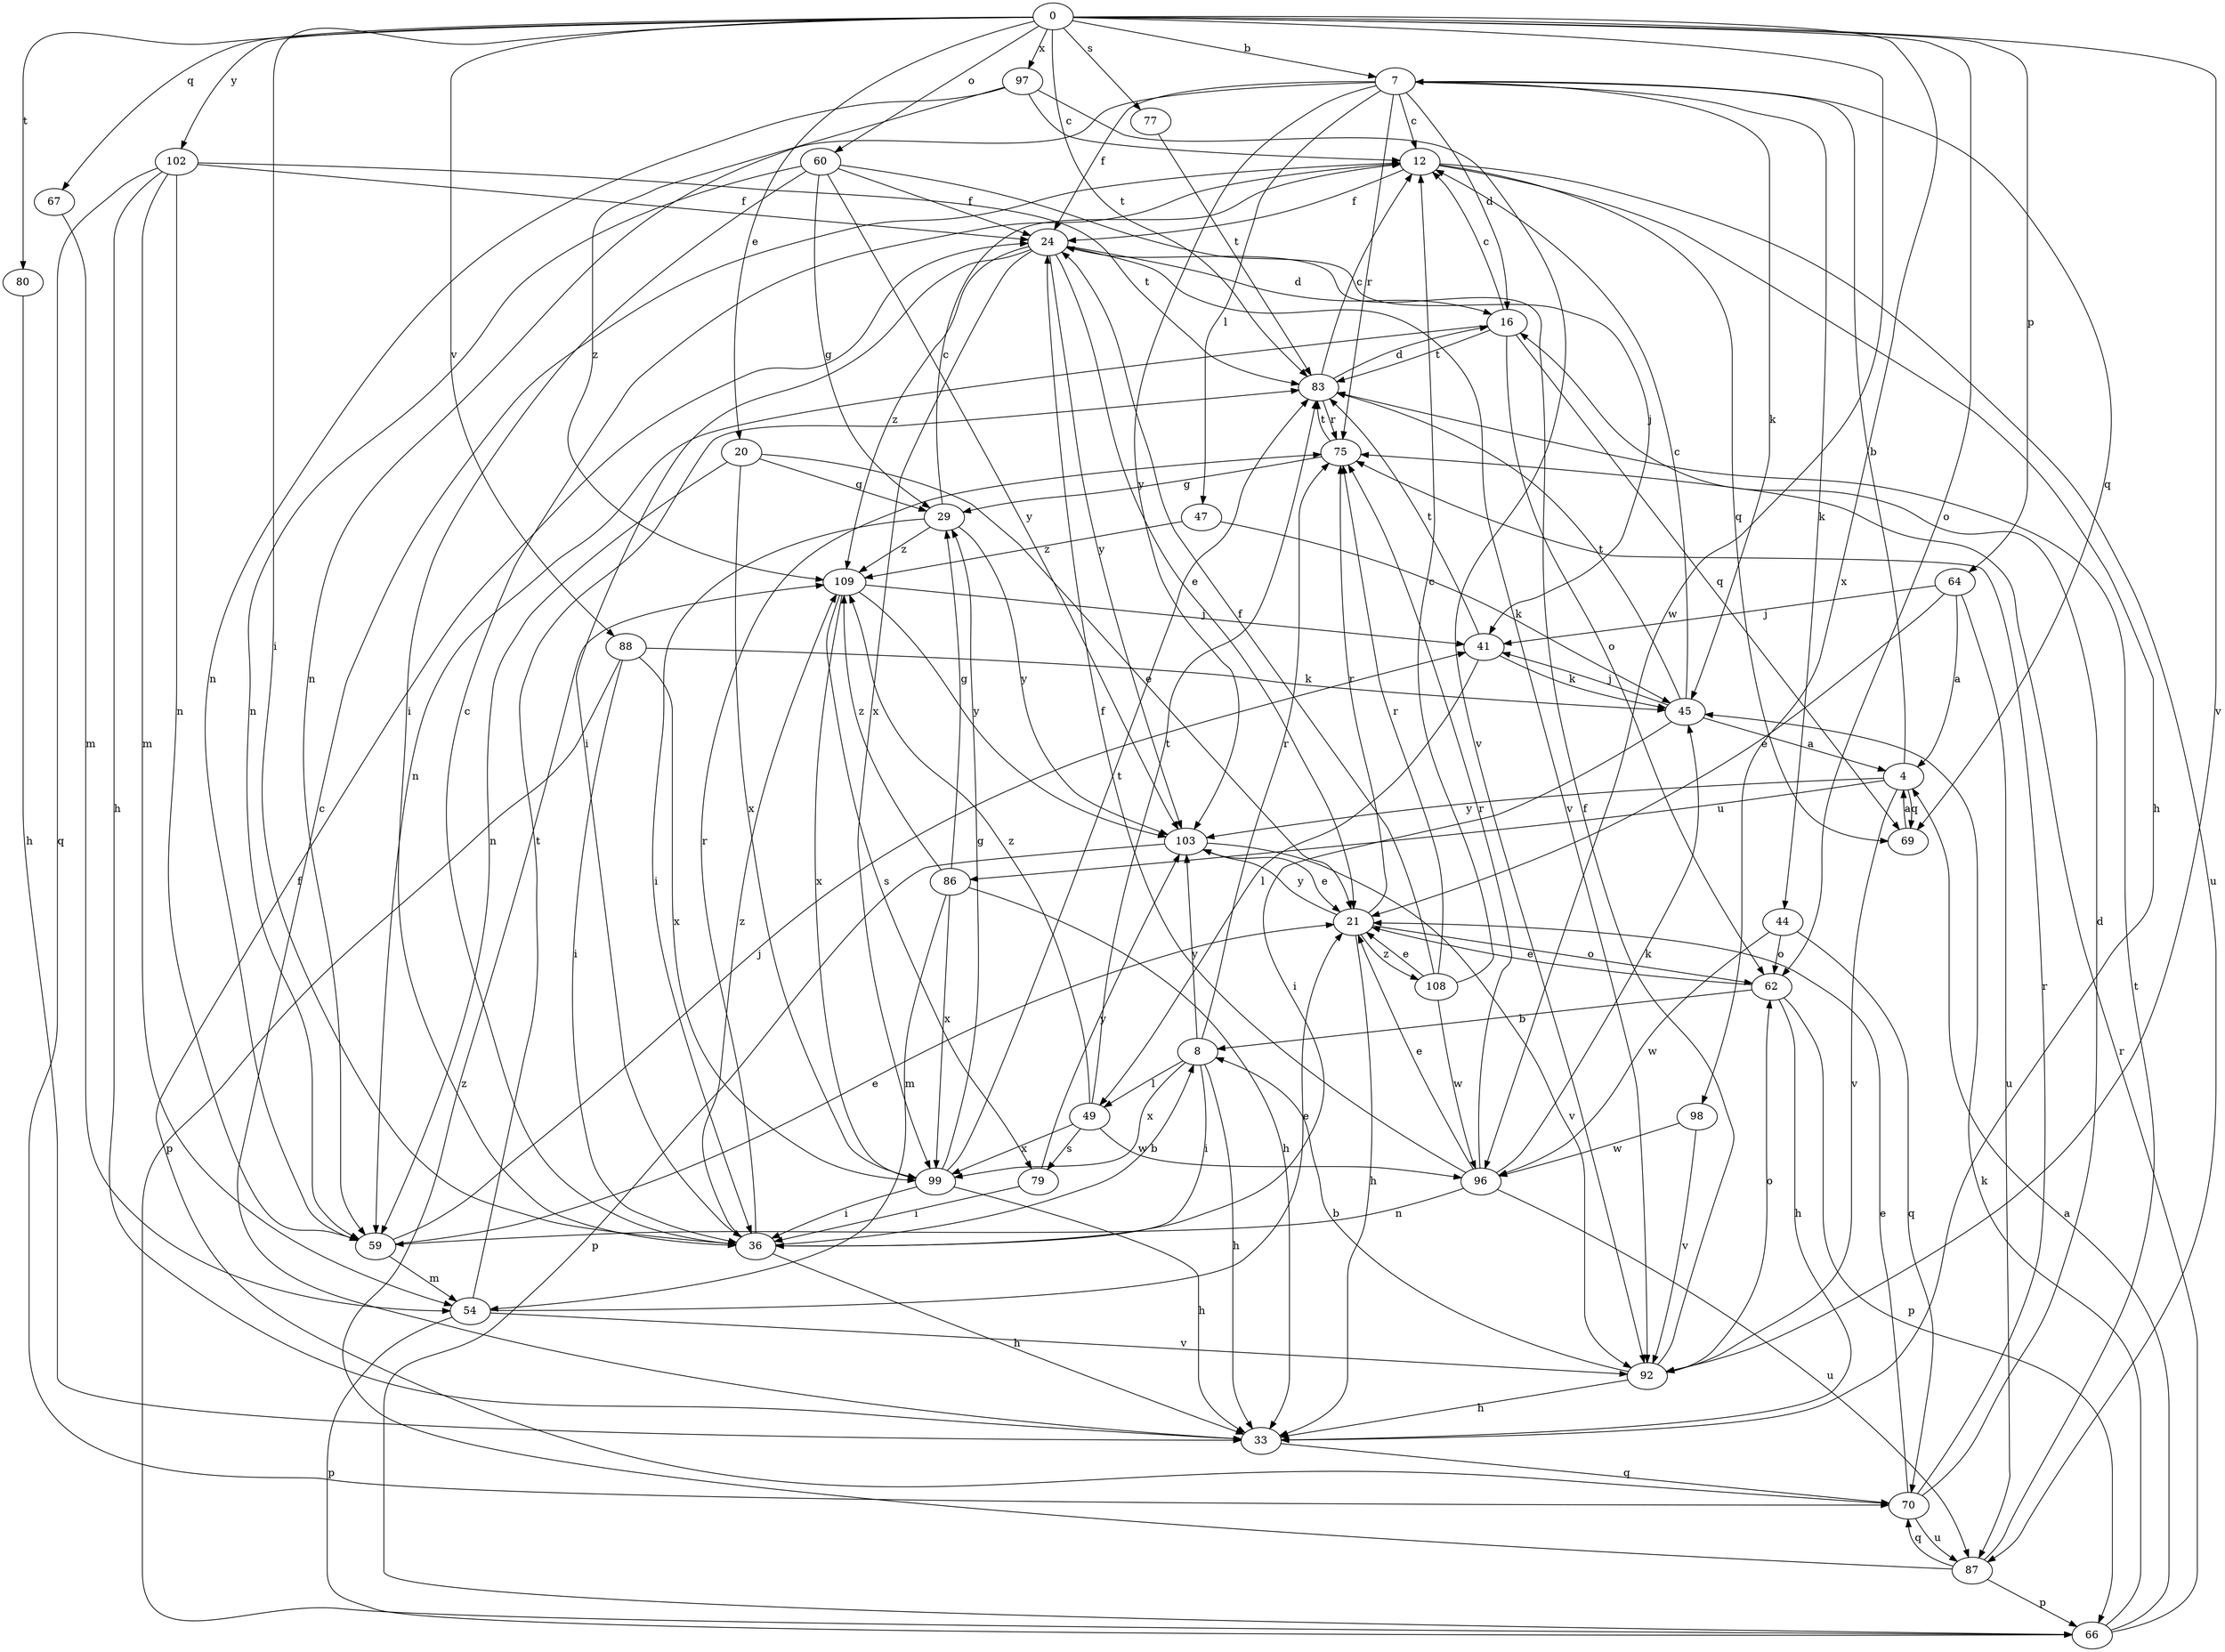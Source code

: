 strict digraph  {
0;
4;
7;
8;
12;
16;
20;
21;
24;
29;
33;
36;
41;
44;
45;
47;
49;
54;
59;
60;
62;
64;
66;
67;
69;
70;
75;
77;
79;
80;
83;
86;
87;
88;
92;
96;
97;
98;
99;
102;
103;
108;
109;
0 -> 7  [label=b];
0 -> 20  [label=e];
0 -> 36  [label=i];
0 -> 60  [label=o];
0 -> 62  [label=o];
0 -> 64  [label=p];
0 -> 67  [label=q];
0 -> 77  [label=s];
0 -> 80  [label=t];
0 -> 83  [label=t];
0 -> 88  [label=v];
0 -> 92  [label=v];
0 -> 96  [label=w];
0 -> 97  [label=x];
0 -> 98  [label=x];
0 -> 102  [label=y];
4 -> 7  [label=b];
4 -> 69  [label=q];
4 -> 86  [label=u];
4 -> 92  [label=v];
4 -> 103  [label=y];
7 -> 12  [label=c];
7 -> 16  [label=d];
7 -> 24  [label=f];
7 -> 44  [label=k];
7 -> 45  [label=k];
7 -> 47  [label=l];
7 -> 59  [label=n];
7 -> 69  [label=q];
7 -> 75  [label=r];
7 -> 103  [label=y];
8 -> 33  [label=h];
8 -> 36  [label=i];
8 -> 49  [label=l];
8 -> 75  [label=r];
8 -> 99  [label=x];
8 -> 103  [label=y];
12 -> 24  [label=f];
12 -> 33  [label=h];
12 -> 69  [label=q];
12 -> 87  [label=u];
16 -> 12  [label=c];
16 -> 59  [label=n];
16 -> 62  [label=o];
16 -> 69  [label=q];
16 -> 83  [label=t];
20 -> 21  [label=e];
20 -> 29  [label=g];
20 -> 59  [label=n];
20 -> 99  [label=x];
21 -> 33  [label=h];
21 -> 62  [label=o];
21 -> 75  [label=r];
21 -> 103  [label=y];
21 -> 108  [label=z];
24 -> 16  [label=d];
24 -> 21  [label=e];
24 -> 36  [label=i];
24 -> 92  [label=v];
24 -> 99  [label=x];
24 -> 103  [label=y];
24 -> 109  [label=z];
29 -> 12  [label=c];
29 -> 36  [label=i];
29 -> 103  [label=y];
29 -> 109  [label=z];
33 -> 12  [label=c];
33 -> 70  [label=q];
36 -> 8  [label=b];
36 -> 12  [label=c];
36 -> 33  [label=h];
36 -> 75  [label=r];
36 -> 109  [label=z];
41 -> 45  [label=k];
41 -> 49  [label=l];
41 -> 83  [label=t];
44 -> 62  [label=o];
44 -> 70  [label=q];
44 -> 96  [label=w];
45 -> 4  [label=a];
45 -> 12  [label=c];
45 -> 36  [label=i];
45 -> 41  [label=j];
45 -> 83  [label=t];
47 -> 45  [label=k];
47 -> 109  [label=z];
49 -> 79  [label=s];
49 -> 83  [label=t];
49 -> 96  [label=w];
49 -> 99  [label=x];
49 -> 109  [label=z];
54 -> 21  [label=e];
54 -> 66  [label=p];
54 -> 83  [label=t];
54 -> 92  [label=v];
59 -> 21  [label=e];
59 -> 41  [label=j];
59 -> 54  [label=m];
60 -> 24  [label=f];
60 -> 29  [label=g];
60 -> 36  [label=i];
60 -> 41  [label=j];
60 -> 59  [label=n];
60 -> 103  [label=y];
62 -> 8  [label=b];
62 -> 21  [label=e];
62 -> 33  [label=h];
62 -> 66  [label=p];
64 -> 4  [label=a];
64 -> 21  [label=e];
64 -> 41  [label=j];
64 -> 87  [label=u];
66 -> 4  [label=a];
66 -> 45  [label=k];
66 -> 75  [label=r];
67 -> 54  [label=m];
69 -> 4  [label=a];
70 -> 16  [label=d];
70 -> 21  [label=e];
70 -> 24  [label=f];
70 -> 75  [label=r];
70 -> 87  [label=u];
75 -> 29  [label=g];
75 -> 83  [label=t];
77 -> 83  [label=t];
79 -> 36  [label=i];
79 -> 103  [label=y];
80 -> 33  [label=h];
83 -> 12  [label=c];
83 -> 16  [label=d];
83 -> 75  [label=r];
86 -> 29  [label=g];
86 -> 33  [label=h];
86 -> 54  [label=m];
86 -> 99  [label=x];
86 -> 109  [label=z];
87 -> 66  [label=p];
87 -> 70  [label=q];
87 -> 83  [label=t];
87 -> 109  [label=z];
88 -> 36  [label=i];
88 -> 45  [label=k];
88 -> 66  [label=p];
88 -> 99  [label=x];
92 -> 8  [label=b];
92 -> 24  [label=f];
92 -> 33  [label=h];
92 -> 62  [label=o];
96 -> 21  [label=e];
96 -> 24  [label=f];
96 -> 45  [label=k];
96 -> 59  [label=n];
96 -> 75  [label=r];
96 -> 87  [label=u];
97 -> 12  [label=c];
97 -> 59  [label=n];
97 -> 92  [label=v];
97 -> 109  [label=z];
98 -> 92  [label=v];
98 -> 96  [label=w];
99 -> 29  [label=g];
99 -> 33  [label=h];
99 -> 36  [label=i];
99 -> 83  [label=t];
102 -> 24  [label=f];
102 -> 33  [label=h];
102 -> 54  [label=m];
102 -> 59  [label=n];
102 -> 70  [label=q];
102 -> 83  [label=t];
103 -> 21  [label=e];
103 -> 66  [label=p];
103 -> 92  [label=v];
108 -> 12  [label=c];
108 -> 21  [label=e];
108 -> 24  [label=f];
108 -> 75  [label=r];
108 -> 96  [label=w];
109 -> 41  [label=j];
109 -> 79  [label=s];
109 -> 99  [label=x];
109 -> 103  [label=y];
}
